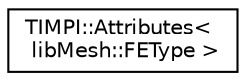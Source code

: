 digraph "类继承关系图"
{
 // INTERACTIVE_SVG=YES
  edge [fontname="Helvetica",fontsize="10",labelfontname="Helvetica",labelfontsize="10"];
  node [fontname="Helvetica",fontsize="10",shape=record];
  rankdir="LR";
  Node1 [label="TIMPI::Attributes\<\l libMesh::FEType \>",height=0.2,width=0.4,color="black", fillcolor="white", style="filled",URL="$structTIMPI_1_1Attributes_3_01libMesh_1_1FEType_01_4.html"];
}
